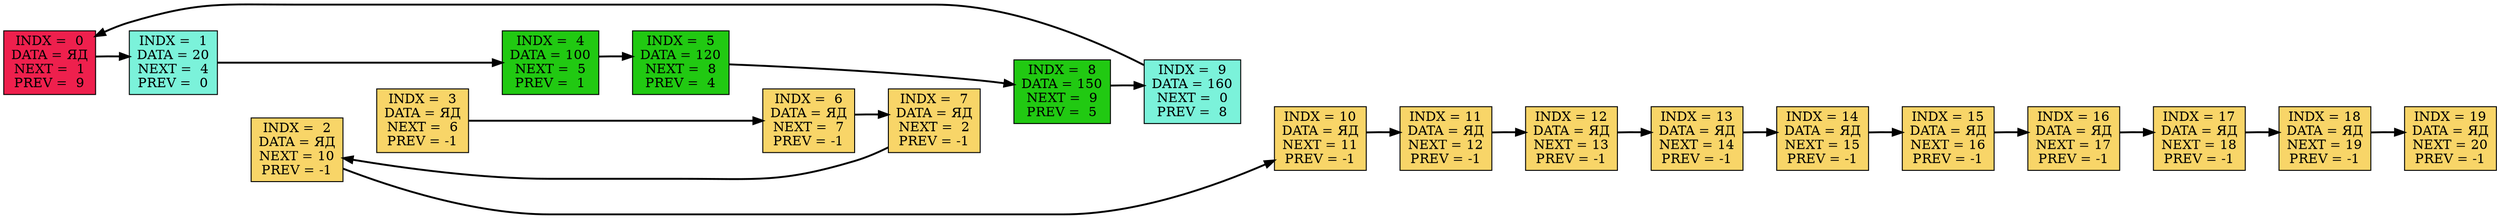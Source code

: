 digraph DotGraph
{
rankdir=LR;
    Node0 [shape="box", color="black", fontcolor="black", fillcolor="#EE204D", style="filled", weight="1", label="INDX =  0\nDATA = ЯД\nNEXT =  1\nPREV =  9"];
    Node1 [shape="box", color="black", fontcolor="black", fillcolor="#7BF2DA", style="filled", weight="1", label="INDX =  1\nDATA = 20\nNEXT =  4\nPREV =  0"];
    Node2 [shape="box", color="black", fontcolor="black", fillcolor="#F8D568", style="filled", weight="1", label="INDX =  2\nDATA = ЯД\nNEXT = 10\nPREV = -1"];
    Node3 [shape="box", color="black", fontcolor="black", fillcolor="#F8D568", style="filled", weight="1", label="INDX =  3\nDATA = ЯД\nNEXT =  6\nPREV = -1"];
    Node4 [shape="box", color="black", fontcolor="black", fillcolor="#21C912", style="filled", weight="1", label="INDX =  4\nDATA = 100\nNEXT =  5\nPREV =  1"];
    Node5 [shape="box", color="black", fontcolor="black", fillcolor="#21C912", style="filled", weight="1", label="INDX =  5\nDATA = 120\nNEXT =  8\nPREV =  4"];
    Node6 [shape="box", color="black", fontcolor="black", fillcolor="#F8D568", style="filled", weight="1", label="INDX =  6\nDATA = ЯД\nNEXT =  7\nPREV = -1"];
    Node7 [shape="box", color="black", fontcolor="black", fillcolor="#F8D568", style="filled", weight="1", label="INDX =  7\nDATA = ЯД\nNEXT =  2\nPREV = -1"];
    Node8 [shape="box", color="black", fontcolor="black", fillcolor="#21C912", style="filled", weight="1", label="INDX =  8\nDATA = 150\nNEXT =  9\nPREV =  5"];
    Node9 [shape="box", color="black", fontcolor="black", fillcolor="#7BF2DA", style="filled", weight="1", label="INDX =  9\nDATA = 160\nNEXT =  0\nPREV =  8"];
    Node10 [shape="box", color="black", fontcolor="black", fillcolor="#F8D568", style="filled", weight="1", label="INDX = 10\nDATA = ЯД\nNEXT = 11\nPREV = -1"];
    Node11 [shape="box", color="black", fontcolor="black", fillcolor="#F8D568", style="filled", weight="1", label="INDX = 11\nDATA = ЯД\nNEXT = 12\nPREV = -1"];
    Node12 [shape="box", color="black", fontcolor="black", fillcolor="#F8D568", style="filled", weight="1", label="INDX = 12\nDATA = ЯД\nNEXT = 13\nPREV = -1"];
    Node13 [shape="box", color="black", fontcolor="black", fillcolor="#F8D568", style="filled", weight="1", label="INDX = 13\nDATA = ЯД\nNEXT = 14\nPREV = -1"];
    Node14 [shape="box", color="black", fontcolor="black", fillcolor="#F8D568", style="filled", weight="1", label="INDX = 14\nDATA = ЯД\nNEXT = 15\nPREV = -1"];
    Node15 [shape="box", color="black", fontcolor="black", fillcolor="#F8D568", style="filled", weight="1", label="INDX = 15\nDATA = ЯД\nNEXT = 16\nPREV = -1"];
    Node16 [shape="box", color="black", fontcolor="black", fillcolor="#F8D568", style="filled", weight="1", label="INDX = 16\nDATA = ЯД\nNEXT = 17\nPREV = -1"];
    Node17 [shape="box", color="black", fontcolor="black", fillcolor="#F8D568", style="filled", weight="1", label="INDX = 17\nDATA = ЯД\nNEXT = 18\nPREV = -1"];
    Node18 [shape="box", color="black", fontcolor="black", fillcolor="#F8D568", style="filled", weight="1", label="INDX = 18\nDATA = ЯД\nNEXT = 19\nPREV = -1"];
    Node19 [shape="box", color="black", fontcolor="black", fillcolor="#F8D568", style="filled", weight="1", label="INDX = 19\nDATA = ЯД\nNEXT = 20\nPREV = -1"];
    Node0 -> Node1 [color="#FFFFFF", style="invis", weight="1", label=""];
    Node1 -> Node2 [color="#FFFFFF", style="invis", weight="1", label=""];
    Node2 -> Node3 [color="#FFFFFF", style="invis", weight="1", label=""];
    Node3 -> Node4 [color="#FFFFFF", style="invis", weight="1", label=""];
    Node4 -> Node5 [color="#FFFFFF", style="invis", weight="1", label=""];
    Node5 -> Node6 [color="#FFFFFF", style="invis", weight="1", label=""];
    Node6 -> Node7 [color="#FFFFFF", style="invis", weight="1", label=""];
    Node7 -> Node8 [color="#FFFFFF", style="invis", weight="1", label=""];
    Node8 -> Node9 [color="#FFFFFF", style="invis", weight="1", label=""];
    Node9 -> Node10 [color="#FFFFFF", style="invis", weight="1", label=""];
    Node10 -> Node11 [color="#FFFFFF", style="invis", weight="1", label=""];
    Node11 -> Node12 [color="#FFFFFF", style="invis", weight="1", label=""];
    Node12 -> Node13 [color="#FFFFFF", style="invis", weight="1", label=""];
    Node13 -> Node14 [color="#FFFFFF", style="invis", weight="1", label=""];
    Node14 -> Node15 [color="#FFFFFF", style="invis", weight="1", label=""];
    Node15 -> Node16 [color="#FFFFFF", style="invis", weight="1", label=""];
    Node16 -> Node17 [color="#FFFFFF", style="invis", weight="1", label=""];
    Node17 -> Node18 [color="#FFFFFF", style="invis", weight="1", label=""];
    Node18 -> Node19 [color="#FFFFFF", style="invis", weight="1", label=""];
    Node0 -> Node1 [color="#000000", style="bold", weight="1", label=""];
    Node1 -> Node4 [color="#000000", style="bold", weight="1", label=""];
    Node2 -> Node10 [color="#000000", style="bold", weight="1", label=""];
    Node3 -> Node6 [color="#000000", style="bold", weight="1", label=""];
    Node4 -> Node5 [color="#000000", style="bold", weight="1", label=""];
    Node5 -> Node8 [color="#000000", style="bold", weight="1", label=""];
    Node6 -> Node7 [color="#000000", style="bold", weight="1", label=""];
    Node7 -> Node2 [color="#000000", style="bold", weight="1", label=""];
    Node8 -> Node9 [color="#000000", style="bold", weight="1", label=""];
    Node9 -> Node0 [color="#000000", style="bold", weight="1", label=""];
    Node10 -> Node11 [color="#000000", style="bold", weight="1", label=""];
    Node11 -> Node12 [color="#000000", style="bold", weight="1", label=""];
    Node12 -> Node13 [color="#000000", style="bold", weight="1", label=""];
    Node13 -> Node14 [color="#000000", style="bold", weight="1", label=""];
    Node14 -> Node15 [color="#000000", style="bold", weight="1", label=""];
    Node15 -> Node16 [color="#000000", style="bold", weight="1", label=""];
    Node16 -> Node17 [color="#000000", style="bold", weight="1", label=""];
    Node17 -> Node18 [color="#000000", style="bold", weight="1", label=""];
    Node18 -> Node19 [color="#000000", style="bold", weight="1", label=""];
}
